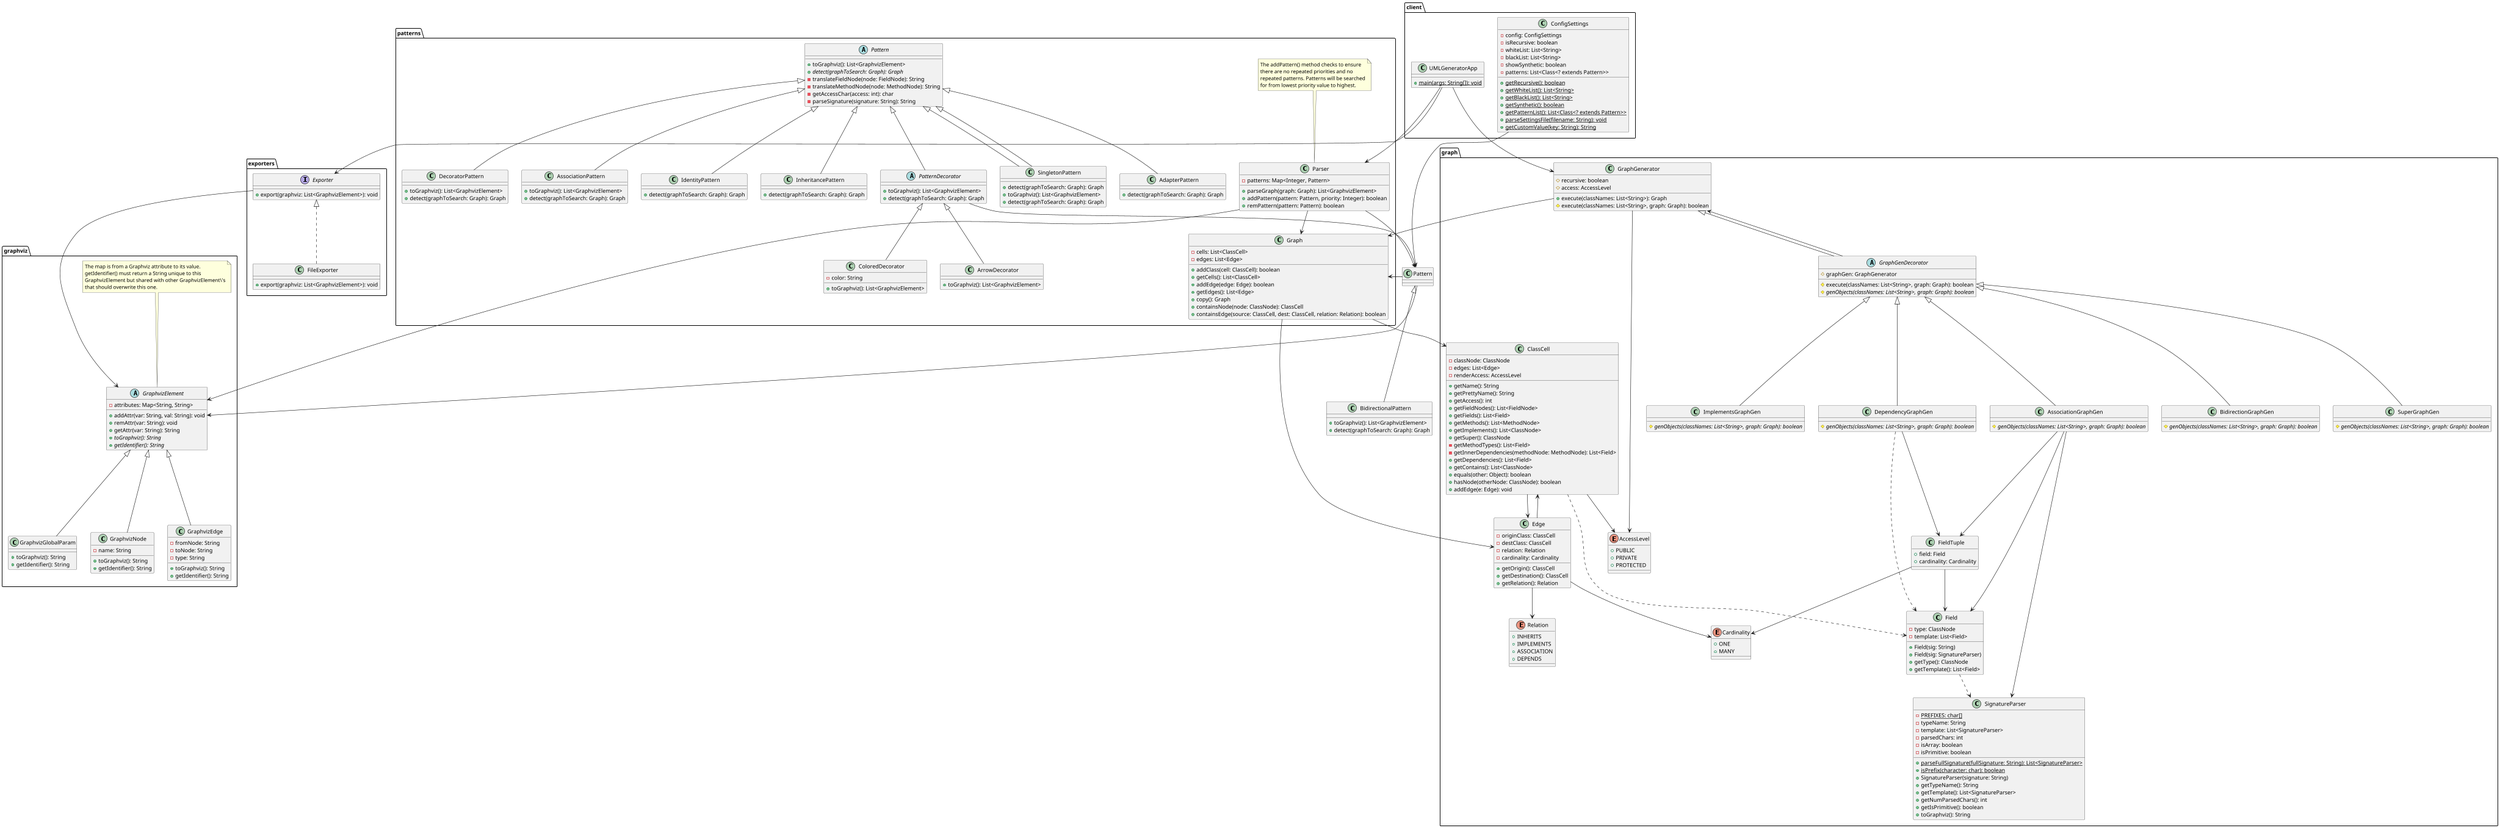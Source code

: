 @startuml

scale max 4096 width

package client {
  class UMLGeneratorApp {
  + {static} main(args: String[]): void
  }

  class ConfigSettings {
  - config: ConfigSettings
  - isRecursive: boolean
  - whiteList: List<String>
  - blackList: List<String>
  - showSynthetic: boolean
  - patterns: List<Class<? extends Pattern>>

  + {static} getRecursive(): boolean
  + {static} getWhiteList(): List<String>
  + {static} getBlackList(): List<String>
  + {static} getSynthetic(): boolean
  + {static} getPatternList(): List<Class<? extends Pattern>>
  + {static} parseSettingsFile(filename: String): void
  + {static} getCustomValue(key: String): String
  }
}

package graph{
  class GraphGenerator {
  # recursive: boolean
  # access: AccessLevel
  + execute(classNames: List<String>): Graph
  # execute(classNames: List<String>, graph: Graph): boolean
  }

  abstract class GraphGenDecorator extends GraphGenerator {
  # graphGen: GraphGenerator
  # execute(classNames: List<String>, graph: Graph): boolean
  # {abstract} genObjects(classNames: List<String>, graph: Graph): boolean
  }

  class SuperGraphGen extends GraphGenDecorator {
  # {abstract} genObjects(classNames: List<String>, graph: Graph): boolean
  }

  class ImplementsGraphGen extends GraphGenDecorator {
  # {abstract} genObjects(classNames: List<String>, graph: Graph): boolean
  }

  class DependencyGraphGen extends GraphGenDecorator {
  # {abstract} genObjects(classNames: List<String>, graph: Graph): boolean
  }

  class AssociationGraphGen extends GraphGenDecorator {
  # {abstract} genObjects(classNames: List<String>, graph: Graph): boolean
  }

  class BidirectionGraphGen extends GraphGenDecorator {
  # {abstract} genObjects(classNames: List<String>, graph: Graph): boolean
  }

  class FieldTuple {
  + field: Field
  + cardinality: Cardinality
  }

  enum AccessLevel {
  + PUBLIC
  + PRIVATE
  + PROTECTED
  }

  class SignatureParser {
  - {static} PREFIXES: char[]
  - typeName: String
  - template: List<SignatureParser>
  - parsedChars: int
  - isArray: boolean
  - isPrimitive: boolean

  + {static} parseFullSignature(fullSignature: String): List<SignatureParser>
  + {static} isPrefix(character: char): boolean
  + SignatureParser(signature: String)
  + getTypeName(): String
  + getTemplate(): List<SignatureParser>
  + getNumParsedChars(): int
  + getIsPrimitive(): boolean
  + toGraphviz(): String
  }

  class ClassCell {
  - classNode: ClassNode
  - edges: List<Edge>
  - renderAccess: AccessLevel
  + getName(): String
  + getPrettyName(): String
  + getAccess(): int
  + getFieldNodes(): List<FieldNode>
  + getFields(): List<Field>
  + getMethods(): List<MethodNode>
  + getImplements(): List<ClassNode>
  + getSuper(): ClassNode
  - getMethodTypes(): List<Field>
  - getInnerDependencies(methodNode: MethodNode): List<Field>
  + getDependencies(): List<Field>
  + getContains(): List<ClassNode>
  + equals(other: Object): boolean
  + hasNode(otherNode: ClassNode): boolean
  + addEdge(e: Edge): void
  }

  class Field {
  - type: ClassNode
  - template: List<Field>
  + Field(sig: String)
  + Field(sig: SignatureParser)
  + getType(): ClassNode
  + getTemplate(): List<Field>
  }

  enum Relation {
  + INHERITS
  + IMPLEMENTS
  + ASSOCIATION
  + DEPENDS
  }

  enum Cardinality {
  + ONE
  + MANY
  }

  class Edge {
  - originClass: ClassCell
  - destClass: ClassCell
  - relation: Relation
  - cardinality: Cardinality
  + getOrigin(): ClassCell
  + getDestination(): ClassCell
  + getRelation(): Relation
  }
}

package patterns {
  class Parser {
  - patterns: Map<Integer, Pattern>
  + parseGraph(graph: Graph): List<GraphvizElement>
  + addPattern(pattern: Pattern, priority: Integer): boolean
  + remPattern(pattern: Pattern): boolean
  }
note top of Parser
The addPattern() method checks to ensure
there are no repeated priorities and no
repeated patterns. Patterns will be searched
for from lowest priority value to highest.
end note

  class Graph {
  - cells: List<ClassCell>
  - edges: List<Edge>
  + addClass(cell: ClassCell): boolean
  + getCells(): List<ClassCell>
  + addEdge(edge: Edge): boolean
  + getEdges(): List<Edge>
  + copy(): Graph
  + containsNode(node: ClassNode): ClassCell
  + containsEdge(source: ClassCell, dest: ClassCell, relation: Relation): boolean
  }

  abstract class Pattern {
  + toGraphviz(): List<GraphvizElement>
  + {abstract} detect(graphToSearch: Graph): Graph
  - translateFieldNode(node: FieldNode): String
  - translateMethodNode(node: MethodNode): String
  - getAccessChar(access: int): char
  - parseSignature(signature: String): String
  }

  abstract class PatternDecorator extends Pattern {
  + toGraphviz(): List<GraphvizElement>
  + detect(graphToSearch: Graph): Graph
  }

  class ColoredDecorator extends PatternDecorator {
  - color: String
  + toGraphviz(): List<GraphvizElement>
  }

  class ArrowDecorator extends PatternDecorator {
  + toGraphviz(): List<GraphvizElement>
  }

  class SingletonPattern extends Pattern {
  + detect(graphToSearch: Graph): Graph
  }

  class AdapterPattern extends Pattern {
  + detect(graphToSearch: Graph): Graph
  }

  class DecoratorPattern extends Pattern {
  + toGraphviz(): List<GraphvizElement>
  + detect(graphToSearch: Graph): Graph
  }

  class AssociationPattern extends Pattern {
  + toGraphviz(): List<GraphvizElement>
  + detect(graphToSearch: Graph): Graph
  }

  class IdentityPattern extends Pattern {
  + detect(graphToSearch: Graph): Graph
  }

  class InheritancePattern extends Pattern {
  + detect(graphToSearch: Graph): Graph
  }

  class SingletonPattern extends Pattern {
  + toGraphviz(): List<GraphvizElement>
  + detect(graphToSearch: Graph): Graph
  }
}

package graphviz {
  abstract class GraphvizElement {
  - attributes: Map<String, String>
  + addAttr(var: String, val: String): void
  + remAttr(var: String): void
  + getAttr(var: String): String
  + {abstract} toGraphviz(): String
  + {abstract} getIdentifier(): String
  }
note top of GraphvizElement
The map is from a Graphviz attribute to its value.
getIdentifier() must return a String unique to this
GraphvizElement but shared with other GraphvizElement\'s
that should overwrite this one.
end note

  class GraphvizNode extends GraphvizElement {
  - name: String
  + toGraphviz(): String
  + getIdentifier(): String
  }

  class GraphvizEdge extends GraphvizElement {
  - fromNode: String
  - toNode: String
  - type: String
  + toGraphviz(): String
  + getIdentifier(): String
  }

  class GraphvizGlobalParam extends GraphvizElement {
  + toGraphviz(): String
  + getIdentifier(): String
  }
}

package exporters {
  interface Exporter {
  + export(graphviz: List<GraphvizElement>): void
  }

  class FileExporter implements Exporter {
  + export(graphviz: List<GraphvizElement>): void
  }
}

class BidirectionalPattern extends Pattern {
+ toGraphviz(): List<GraphvizElement>
+ detect(graphToSearch: Graph): Graph
}

UMLGeneratorApp --> GraphGenerator
UMLGeneratorApp --> Parser
UMLGeneratorApp --> Exporter
ConfigSettings --> Pattern
GraphGenerator --> Graph
GraphGenerator --> AccessLevel
GraphGenDecorator --> GraphGenerator
AssociationGraphGen --> SignatureParser
AssociationGraphGen --> Field
AssociationGraphGen --> FieldTuple
DependencyGraphGen --> FieldTuple
DependencyGraphGen ..> Field
FieldTuple --> Field
FieldTuple --> Cardinality
Field ..> SignatureParser
ClassCell --> Edge
ClassCell --> AccessLevel
ClassCell ..> Field
Edge --> ClassCell
Edge --> Relation
Edge --> Cardinality
Parser --> Pattern
Pattern --> Graph
PatternDecorator --> Pattern
Pattern --> GraphvizElement
Graph --> ClassCell
Graph --> Edge
Parser --> Graph
Parser --> GraphvizElement
Exporter --> GraphvizElement
@enduml
